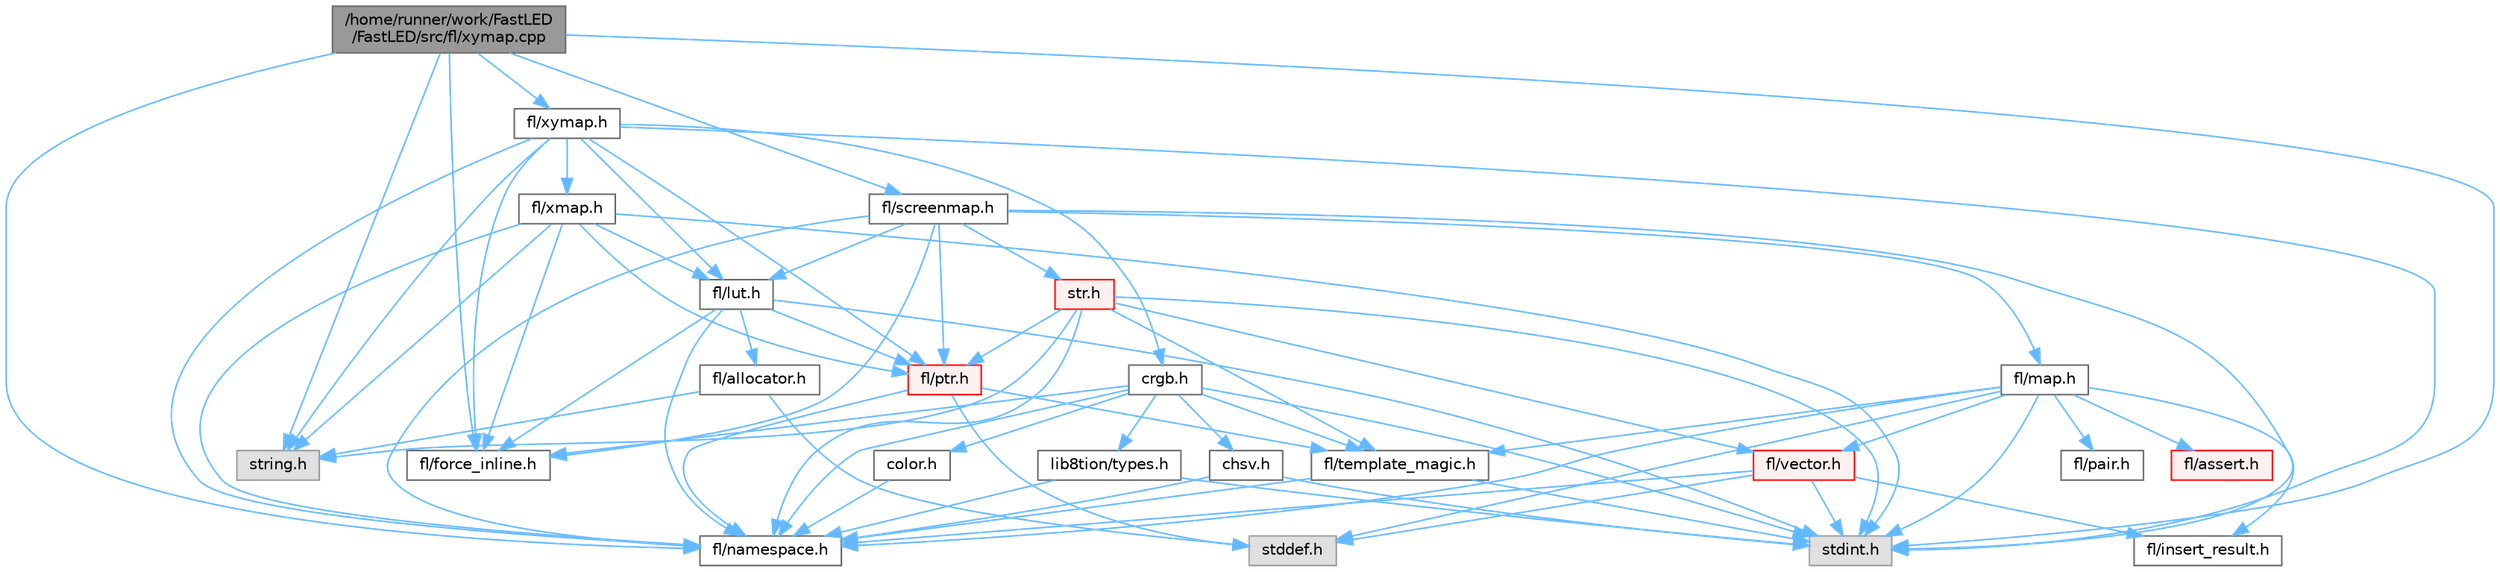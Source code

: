 digraph "/home/runner/work/FastLED/FastLED/src/fl/xymap.cpp"
{
 // LATEX_PDF_SIZE
  bgcolor="transparent";
  edge [fontname=Helvetica,fontsize=10,labelfontname=Helvetica,labelfontsize=10];
  node [fontname=Helvetica,fontsize=10,shape=box,height=0.2,width=0.4];
  Node1 [id="Node000001",label="/home/runner/work/FastLED\l/FastLED/src/fl/xymap.cpp",height=0.2,width=0.4,color="gray40", fillcolor="grey60", style="filled", fontcolor="black",tooltip=" "];
  Node1 -> Node2 [id="edge1_Node000001_Node000002",color="steelblue1",style="solid",tooltip=" "];
  Node2 [id="Node000002",label="stdint.h",height=0.2,width=0.4,color="grey60", fillcolor="#E0E0E0", style="filled",tooltip=" "];
  Node1 -> Node3 [id="edge2_Node000001_Node000003",color="steelblue1",style="solid",tooltip=" "];
  Node3 [id="Node000003",label="string.h",height=0.2,width=0.4,color="grey60", fillcolor="#E0E0E0", style="filled",tooltip=" "];
  Node1 -> Node4 [id="edge3_Node000001_Node000004",color="steelblue1",style="solid",tooltip=" "];
  Node4 [id="Node000004",label="fl/force_inline.h",height=0.2,width=0.4,color="grey40", fillcolor="white", style="filled",URL="$d8/d2d/fl_2force__inline_8h.html",tooltip=" "];
  Node1 -> Node5 [id="edge4_Node000001_Node000005",color="steelblue1",style="solid",tooltip=" "];
  Node5 [id="Node000005",label="fl/namespace.h",height=0.2,width=0.4,color="grey40", fillcolor="white", style="filled",URL="$df/d2a/namespace_8h.html",tooltip="Implements the FastLED namespace macros."];
  Node1 -> Node6 [id="edge5_Node000001_Node000006",color="steelblue1",style="solid",tooltip=" "];
  Node6 [id="Node000006",label="fl/xymap.h",height=0.2,width=0.4,color="grey40", fillcolor="white", style="filled",URL="$d6/dc9/fl_2xymap_8h.html",tooltip=" "];
  Node6 -> Node2 [id="edge6_Node000006_Node000002",color="steelblue1",style="solid",tooltip=" "];
  Node6 -> Node3 [id="edge7_Node000006_Node000003",color="steelblue1",style="solid",tooltip=" "];
  Node6 -> Node7 [id="edge8_Node000006_Node000007",color="steelblue1",style="solid",tooltip=" "];
  Node7 [id="Node000007",label="crgb.h",height=0.2,width=0.4,color="grey40", fillcolor="white", style="filled",URL="$db/dd1/crgb_8h.html",tooltip="Defines the red, green, and blue (RGB) pixel struct."];
  Node7 -> Node2 [id="edge9_Node000007_Node000002",color="steelblue1",style="solid",tooltip=" "];
  Node7 -> Node8 [id="edge10_Node000007_Node000008",color="steelblue1",style="solid",tooltip=" "];
  Node8 [id="Node000008",label="chsv.h",height=0.2,width=0.4,color="grey40", fillcolor="white", style="filled",URL="$d8/dd0/chsv_8h.html",tooltip="Defines the hue, saturation, and value (HSV) pixel struct."];
  Node8 -> Node2 [id="edge11_Node000008_Node000002",color="steelblue1",style="solid",tooltip=" "];
  Node8 -> Node5 [id="edge12_Node000008_Node000005",color="steelblue1",style="solid",tooltip=" "];
  Node7 -> Node5 [id="edge13_Node000007_Node000005",color="steelblue1",style="solid",tooltip=" "];
  Node7 -> Node9 [id="edge14_Node000007_Node000009",color="steelblue1",style="solid",tooltip=" "];
  Node9 [id="Node000009",label="color.h",height=0.2,width=0.4,color="grey40", fillcolor="white", style="filled",URL="$d2/d6b/src_2color_8h.html",tooltip="Contains definitions for color correction and temperature."];
  Node9 -> Node5 [id="edge15_Node000009_Node000005",color="steelblue1",style="solid",tooltip=" "];
  Node7 -> Node10 [id="edge16_Node000007_Node000010",color="steelblue1",style="solid",tooltip=" "];
  Node10 [id="Node000010",label="lib8tion/types.h",height=0.2,width=0.4,color="grey40", fillcolor="white", style="filled",URL="$d9/ddf/lib8tion_2types_8h.html",tooltip="Defines fractional types used for lib8tion functions."];
  Node10 -> Node2 [id="edge17_Node000010_Node000002",color="steelblue1",style="solid",tooltip=" "];
  Node10 -> Node5 [id="edge18_Node000010_Node000005",color="steelblue1",style="solid",tooltip=" "];
  Node7 -> Node4 [id="edge19_Node000007_Node000004",color="steelblue1",style="solid",tooltip=" "];
  Node7 -> Node11 [id="edge20_Node000007_Node000011",color="steelblue1",style="solid",tooltip=" "];
  Node11 [id="Node000011",label="fl/template_magic.h",height=0.2,width=0.4,color="grey40", fillcolor="white", style="filled",URL="$d8/d0c/template__magic_8h.html",tooltip=" "];
  Node11 -> Node2 [id="edge21_Node000011_Node000002",color="steelblue1",style="solid",tooltip=" "];
  Node11 -> Node5 [id="edge22_Node000011_Node000005",color="steelblue1",style="solid",tooltip=" "];
  Node6 -> Node4 [id="edge23_Node000006_Node000004",color="steelblue1",style="solid",tooltip=" "];
  Node6 -> Node12 [id="edge24_Node000006_Node000012",color="steelblue1",style="solid",tooltip=" "];
  Node12 [id="Node000012",label="fl/lut.h",height=0.2,width=0.4,color="grey40", fillcolor="white", style="filled",URL="$d3/db6/fl_2lut_8h.html",tooltip=" "];
  Node12 -> Node2 [id="edge25_Node000012_Node000002",color="steelblue1",style="solid",tooltip=" "];
  Node12 -> Node13 [id="edge26_Node000012_Node000013",color="steelblue1",style="solid",tooltip=" "];
  Node13 [id="Node000013",label="fl/ptr.h",height=0.2,width=0.4,color="red", fillcolor="#FFF0F0", style="filled",URL="$d7/df1/fl_2ptr_8h.html",tooltip=" "];
  Node13 -> Node14 [id="edge27_Node000013_Node000014",color="steelblue1",style="solid",tooltip=" "];
  Node14 [id="Node000014",label="stddef.h",height=0.2,width=0.4,color="grey60", fillcolor="#E0E0E0", style="filled",tooltip=" "];
  Node13 -> Node5 [id="edge28_Node000013_Node000005",color="steelblue1",style="solid",tooltip=" "];
  Node13 -> Node11 [id="edge29_Node000013_Node000011",color="steelblue1",style="solid",tooltip=" "];
  Node12 -> Node4 [id="edge30_Node000012_Node000004",color="steelblue1",style="solid",tooltip=" "];
  Node12 -> Node16 [id="edge31_Node000012_Node000016",color="steelblue1",style="solid",tooltip=" "];
  Node16 [id="Node000016",label="fl/allocator.h",height=0.2,width=0.4,color="grey40", fillcolor="white", style="filled",URL="$d2/d6f/fl_2allocator_8h.html",tooltip=" "];
  Node16 -> Node14 [id="edge32_Node000016_Node000014",color="steelblue1",style="solid",tooltip=" "];
  Node16 -> Node3 [id="edge33_Node000016_Node000003",color="steelblue1",style="solid",tooltip=" "];
  Node12 -> Node5 [id="edge34_Node000012_Node000005",color="steelblue1",style="solid",tooltip=" "];
  Node6 -> Node13 [id="edge35_Node000006_Node000013",color="steelblue1",style="solid",tooltip=" "];
  Node6 -> Node17 [id="edge36_Node000006_Node000017",color="steelblue1",style="solid",tooltip=" "];
  Node17 [id="Node000017",label="fl/xmap.h",height=0.2,width=0.4,color="grey40", fillcolor="white", style="filled",URL="$d5/d22/fl_2xmap_8h.html",tooltip=" "];
  Node17 -> Node2 [id="edge37_Node000017_Node000002",color="steelblue1",style="solid",tooltip=" "];
  Node17 -> Node3 [id="edge38_Node000017_Node000003",color="steelblue1",style="solid",tooltip=" "];
  Node17 -> Node4 [id="edge39_Node000017_Node000004",color="steelblue1",style="solid",tooltip=" "];
  Node17 -> Node12 [id="edge40_Node000017_Node000012",color="steelblue1",style="solid",tooltip=" "];
  Node17 -> Node13 [id="edge41_Node000017_Node000013",color="steelblue1",style="solid",tooltip=" "];
  Node17 -> Node5 [id="edge42_Node000017_Node000005",color="steelblue1",style="solid",tooltip=" "];
  Node6 -> Node5 [id="edge43_Node000006_Node000005",color="steelblue1",style="solid",tooltip=" "];
  Node1 -> Node18 [id="edge44_Node000001_Node000018",color="steelblue1",style="solid",tooltip=" "];
  Node18 [id="Node000018",label="fl/screenmap.h",height=0.2,width=0.4,color="grey40", fillcolor="white", style="filled",URL="$d7/d0d/fl_2screenmap_8h.html",tooltip=" "];
  Node18 -> Node2 [id="edge45_Node000018_Node000002",color="steelblue1",style="solid",tooltip=" "];
  Node18 -> Node4 [id="edge46_Node000018_Node000004",color="steelblue1",style="solid",tooltip=" "];
  Node18 -> Node12 [id="edge47_Node000018_Node000012",color="steelblue1",style="solid",tooltip=" "];
  Node18 -> Node13 [id="edge48_Node000018_Node000013",color="steelblue1",style="solid",tooltip=" "];
  Node18 -> Node19 [id="edge49_Node000018_Node000019",color="steelblue1",style="solid",tooltip=" "];
  Node19 [id="Node000019",label="fl/map.h",height=0.2,width=0.4,color="grey40", fillcolor="white", style="filled",URL="$dc/db7/map_8h.html",tooltip=" "];
  Node19 -> Node2 [id="edge50_Node000019_Node000002",color="steelblue1",style="solid",tooltip=" "];
  Node19 -> Node14 [id="edge51_Node000019_Node000014",color="steelblue1",style="solid",tooltip=" "];
  Node19 -> Node5 [id="edge52_Node000019_Node000005",color="steelblue1",style="solid",tooltip=" "];
  Node19 -> Node20 [id="edge53_Node000019_Node000020",color="steelblue1",style="solid",tooltip=" "];
  Node20 [id="Node000020",label="fl/vector.h",height=0.2,width=0.4,color="red", fillcolor="#FFF0F0", style="filled",URL="$d6/d68/vector_8h.html",tooltip=" "];
  Node20 -> Node2 [id="edge54_Node000020_Node000002",color="steelblue1",style="solid",tooltip=" "];
  Node20 -> Node14 [id="edge55_Node000020_Node000014",color="steelblue1",style="solid",tooltip=" "];
  Node20 -> Node5 [id="edge56_Node000020_Node000005",color="steelblue1",style="solid",tooltip=" "];
  Node20 -> Node22 [id="edge57_Node000020_Node000022",color="steelblue1",style="solid",tooltip=" "];
  Node22 [id="Node000022",label="fl/insert_result.h",height=0.2,width=0.4,color="grey40", fillcolor="white", style="filled",URL="$d1/d22/insert__result_8h.html",tooltip=" "];
  Node19 -> Node11 [id="edge58_Node000019_Node000011",color="steelblue1",style="solid",tooltip=" "];
  Node19 -> Node22 [id="edge59_Node000019_Node000022",color="steelblue1",style="solid",tooltip=" "];
  Node19 -> Node23 [id="edge60_Node000019_Node000023",color="steelblue1",style="solid",tooltip=" "];
  Node23 [id="Node000023",label="fl/pair.h",height=0.2,width=0.4,color="grey40", fillcolor="white", style="filled",URL="$d3/d41/pair_8h.html",tooltip=" "];
  Node19 -> Node24 [id="edge61_Node000019_Node000024",color="steelblue1",style="solid",tooltip=" "];
  Node24 [id="Node000024",label="fl/assert.h",height=0.2,width=0.4,color="red", fillcolor="#FFF0F0", style="filled",URL="$dc/da7/assert_8h.html",tooltip=" "];
  Node18 -> Node28 [id="edge62_Node000018_Node000028",color="steelblue1",style="solid",tooltip=" "];
  Node28 [id="Node000028",label="str.h",height=0.2,width=0.4,color="red", fillcolor="#FFF0F0", style="filled",URL="$dc/d0e/fl_2str_8h.html",tooltip=" "];
  Node28 -> Node3 [id="edge63_Node000028_Node000003",color="steelblue1",style="solid",tooltip=" "];
  Node28 -> Node2 [id="edge64_Node000028_Node000002",color="steelblue1",style="solid",tooltip=" "];
  Node28 -> Node13 [id="edge65_Node000028_Node000013",color="steelblue1",style="solid",tooltip=" "];
  Node28 -> Node11 [id="edge66_Node000028_Node000011",color="steelblue1",style="solid",tooltip=" "];
  Node28 -> Node20 [id="edge67_Node000028_Node000020",color="steelblue1",style="solid",tooltip=" "];
  Node28 -> Node5 [id="edge68_Node000028_Node000005",color="steelblue1",style="solid",tooltip=" "];
  Node18 -> Node5 [id="edge69_Node000018_Node000005",color="steelblue1",style="solid",tooltip=" "];
}
